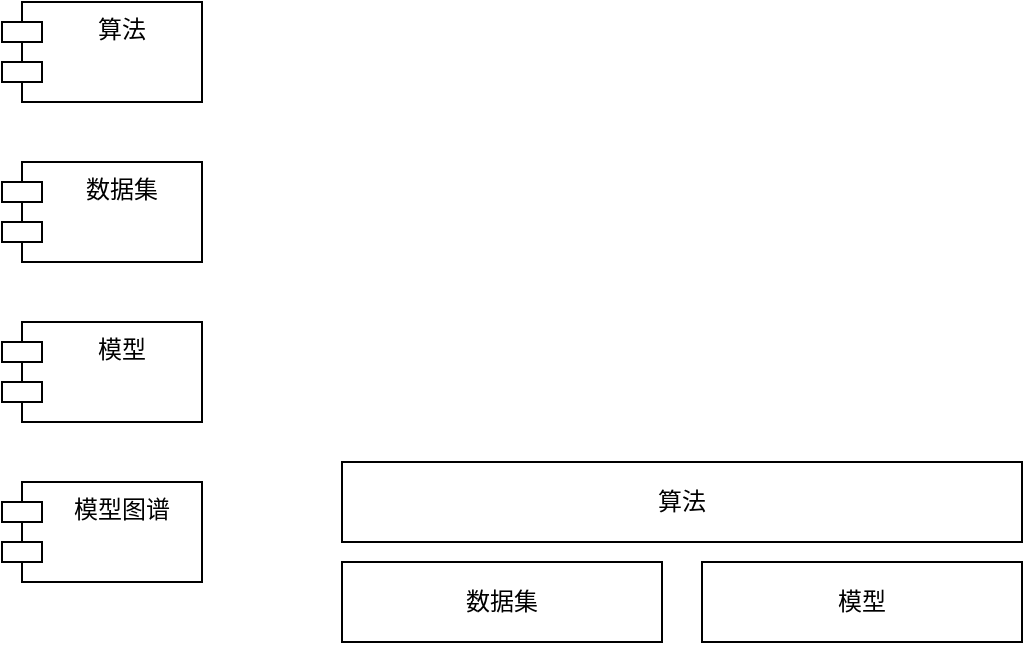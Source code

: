 <mxfile version="15.9.1" type="github">
  <diagram id="bT_RvdWp8NG1J4fWEcfj" name="Page-1">
    <mxGraphModel dx="946" dy="621" grid="1" gridSize="10" guides="1" tooltips="1" connect="1" arrows="1" fold="1" page="1" pageScale="1" pageWidth="827" pageHeight="1169" math="0" shadow="0">
      <root>
        <mxCell id="0" />
        <mxCell id="1" parent="0" />
        <mxCell id="R1089J_MRiyUl4vDYddP-1" value="模型" style="shape=module;align=left;spacingLeft=20;align=center;verticalAlign=top;" parent="1" vertex="1">
          <mxGeometry x="30" y="280" width="100" height="50" as="geometry" />
        </mxCell>
        <mxCell id="R1089J_MRiyUl4vDYddP-2" value="数据集" style="shape=module;align=left;spacingLeft=20;align=center;verticalAlign=top;" parent="1" vertex="1">
          <mxGeometry x="30" y="200" width="100" height="50" as="geometry" />
        </mxCell>
        <mxCell id="R1089J_MRiyUl4vDYddP-3" value="模型图谱" style="shape=module;align=left;spacingLeft=20;align=center;verticalAlign=top;" parent="1" vertex="1">
          <mxGeometry x="30" y="360" width="100" height="50" as="geometry" />
        </mxCell>
        <mxCell id="IkrvqSo3CmZzaB0OyivU-3" value="算法" style="shape=module;align=left;spacingLeft=20;align=center;verticalAlign=top;" vertex="1" parent="1">
          <mxGeometry x="30" y="120" width="100" height="50" as="geometry" />
        </mxCell>
        <mxCell id="IkrvqSo3CmZzaB0OyivU-9" value="模型" style="rounded=0;whiteSpace=wrap;html=1;" vertex="1" parent="1">
          <mxGeometry x="380" y="400" width="160" height="40" as="geometry" />
        </mxCell>
        <mxCell id="IkrvqSo3CmZzaB0OyivU-10" value="数据集" style="rounded=0;whiteSpace=wrap;html=1;" vertex="1" parent="1">
          <mxGeometry x="200" y="400" width="160" height="40" as="geometry" />
        </mxCell>
        <mxCell id="IkrvqSo3CmZzaB0OyivU-11" value="算法" style="rounded=0;whiteSpace=wrap;html=1;" vertex="1" parent="1">
          <mxGeometry x="200" y="350" width="340" height="40" as="geometry" />
        </mxCell>
      </root>
    </mxGraphModel>
  </diagram>
</mxfile>
